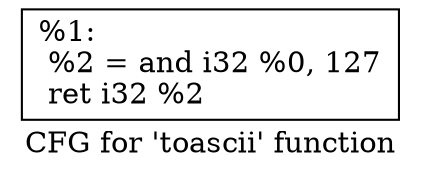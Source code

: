 digraph "CFG for 'toascii' function" {
	label="CFG for 'toascii' function";

	Node0x1ff5cd0 [shape=record,label="{%1:\l  %2 = and i32 %0, 127\l  ret i32 %2\l}"];
}
